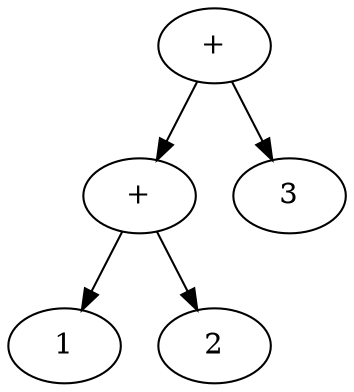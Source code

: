                 digraph G
                {
                    d2toptions="--autosize";
                    0[label="+"]
                    1[label="1"]
                    2[label="2"]
                    3[label="+"]
                    4[label="3"]
                    0->1
                    0->2
                    3->0
                    3->4
                }
            
